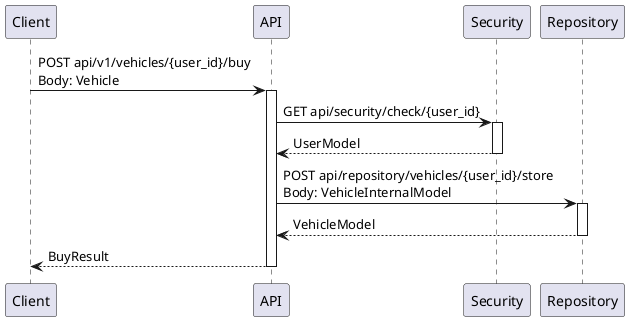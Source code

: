 @startuml

Client -> API: POST api/v1/vehicles/{user_id}/buy \nBody: Vehicle
activate API

API -> Security: GET api/security/check/{user_id}
activate Security
API <-- Security: UserModel
deactivate Security

API -> Repository: POST api/repository/vehicles/{user_id}/store\nBody: VehicleInternalModel
activate Repository
API <-- Repository: VehicleModel
deactivate Repository

Client <-- API: BuyResult
deactivate API

@enduml

